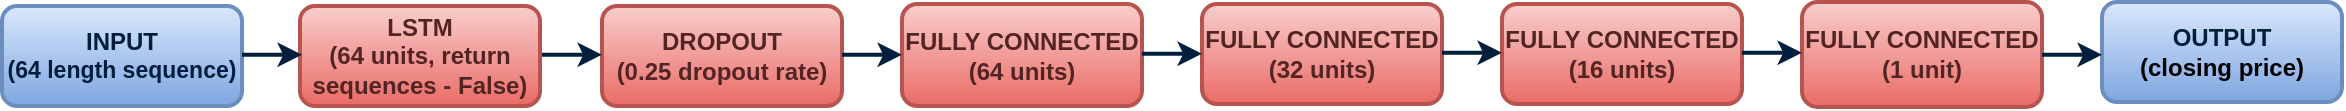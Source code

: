 <mxfile version="14.1.1" type="device"><diagram id="PmmGgkReKl0ZmHGk7xNs" name="Page-1"><mxGraphModel dx="1695" dy="482" grid="1" gridSize="10" guides="1" tooltips="1" connect="1" arrows="1" fold="1" page="1" pageScale="1" pageWidth="827" pageHeight="1169" math="0" shadow="0"><root><mxCell id="0"/><mxCell id="1" parent="0"/><mxCell id="R31XH5bEe92xqBKpl0Gf-3" value="&lt;b&gt;&lt;font color=&quot;#001f3d&quot;&gt;INPUT&lt;br&gt;&lt;font style=&quot;font-size: 11.5px&quot;&gt;(64 length sequence)&lt;/font&gt;&lt;/font&gt;&lt;/b&gt;" style="rounded=1;whiteSpace=wrap;html=1;fillColor=#dae8fc;strokeColor=#6c8ebf;gradientColor=#7ea6e0;strokeWidth=2;" parent="1" vertex="1"><mxGeometry x="-110" y="354" width="120" height="50" as="geometry"/></mxCell><mxCell id="R31XH5bEe92xqBKpl0Gf-9" value="&lt;b&gt;&lt;font color=&quot;#522524&quot;&gt;LSTM&lt;br&gt;(64 units, return sequences - False)&lt;/font&gt;&lt;/b&gt;" style="rounded=1;whiteSpace=wrap;html=1;fillColor=#f8cecc;strokeColor=#b85450;gradientColor=#ea6b66;strokeWidth=2;" parent="1" vertex="1"><mxGeometry x="39" y="354" width="120" height="50" as="geometry"/></mxCell><mxCell id="R31XH5bEe92xqBKpl0Gf-10" value="&lt;font color=&quot;#522524&quot;&gt;&lt;b&gt;DROPOUT&lt;br&gt;(0.25 dropout rate)&lt;/b&gt;&lt;/font&gt;" style="rounded=1;whiteSpace=wrap;html=1;fillColor=#f8cecc;strokeColor=#b85450;gradientColor=#ea6b66;strokeWidth=2;" parent="1" vertex="1"><mxGeometry x="190" y="354" width="120" height="50" as="geometry"/></mxCell><mxCell id="R31XH5bEe92xqBKpl0Gf-11" value="&lt;font color=&quot;#522524&quot;&gt;&lt;b&gt;FULLY CONNECTED&lt;br&gt;(64 units)&lt;/b&gt;&lt;/font&gt;" style="rounded=1;whiteSpace=wrap;html=1;fillColor=#f8cecc;strokeColor=#b85450;gradientColor=#ea6b66;strokeWidth=2;" parent="1" vertex="1"><mxGeometry x="340" y="353" width="120" height="51" as="geometry"/></mxCell><mxCell id="R31XH5bEe92xqBKpl0Gf-16" value="&lt;font color=&quot;#522524&quot;&gt;&lt;b&gt;FULLY CONNECTED&lt;br&gt;(32 units)&lt;/b&gt;&lt;/font&gt;" style="rounded=1;whiteSpace=wrap;html=1;fillColor=#f8cecc;strokeColor=#b85450;gradientColor=#ea6b66;strokeWidth=2;" parent="1" vertex="1"><mxGeometry x="490" y="353" width="120" height="50" as="geometry"/></mxCell><mxCell id="R31XH5bEe92xqBKpl0Gf-17" value="&lt;font color=&quot;#522524&quot;&gt;&lt;b&gt;FULLY CONNECTED&lt;br&gt;(16 units)&lt;/b&gt;&lt;/font&gt;" style="rounded=1;whiteSpace=wrap;html=1;fillColor=#f8cecc;strokeColor=#b85450;gradientColor=#ea6b66;strokeWidth=2;" parent="1" vertex="1"><mxGeometry x="640" y="353" width="120" height="50" as="geometry"/></mxCell><mxCell id="R31XH5bEe92xqBKpl0Gf-18" value="&lt;font color=&quot;#522524&quot;&gt;&lt;b&gt;FULLY CONNECTED&lt;br&gt;(1 unit)&lt;/b&gt;&lt;/font&gt;" style="rounded=1;whiteSpace=wrap;html=1;fillColor=#f8cecc;strokeColor=#b85450;gradientColor=#ea6b66;strokeWidth=2;" parent="1" vertex="1"><mxGeometry x="790" y="352" width="120" height="52.5" as="geometry"/></mxCell><mxCell id="R31XH5bEe92xqBKpl0Gf-19" value="&lt;b&gt;&lt;font color=&quot;#001f3d&quot;&gt;OUTPUT&lt;br&gt;&lt;/font&gt;(closing price)&lt;/b&gt;" style="rounded=1;whiteSpace=wrap;html=1;fillColor=#dae8fc;strokeColor=#6c8ebf;gradientColor=#7ea6e0;strokeWidth=2;" parent="1" vertex="1"><mxGeometry x="940" y="352" width="120" height="50" as="geometry"/></mxCell><mxCell id="R31XH5bEe92xqBKpl0Gf-22" value="" style="endArrow=classic;html=1;strokeWidth=2;strokeColor=#001F3D;" parent="1" edge="1"><mxGeometry width="50" height="50" relative="1" as="geometry"><mxPoint x="10" y="378.41" as="sourcePoint"/><mxPoint x="40" y="378.41" as="targetPoint"/></mxGeometry></mxCell><mxCell id="R31XH5bEe92xqBKpl0Gf-29" value="" style="endArrow=classic;html=1;strokeWidth=2;strokeColor=#001F3D;" parent="1" edge="1"><mxGeometry width="50" height="50" relative="1" as="geometry"><mxPoint x="160" y="378.41" as="sourcePoint"/><mxPoint x="190" y="378.41" as="targetPoint"/></mxGeometry></mxCell><mxCell id="R31XH5bEe92xqBKpl0Gf-30" value="" style="endArrow=classic;html=1;strokeWidth=2;strokeColor=#001F3D;" parent="1" edge="1"><mxGeometry width="50" height="50" relative="1" as="geometry"><mxPoint x="310" y="378.41" as="sourcePoint"/><mxPoint x="340" y="378.41" as="targetPoint"/></mxGeometry></mxCell><mxCell id="R31XH5bEe92xqBKpl0Gf-31" value="" style="endArrow=classic;html=1;strokeWidth=2;strokeColor=#001F3D;" parent="1" edge="1"><mxGeometry width="50" height="50" relative="1" as="geometry"><mxPoint x="460" y="377.91" as="sourcePoint"/><mxPoint x="490" y="377.91" as="targetPoint"/></mxGeometry></mxCell><mxCell id="R31XH5bEe92xqBKpl0Gf-32" value="" style="endArrow=classic;html=1;strokeWidth=2;strokeColor=#001F3D;" parent="1" edge="1"><mxGeometry width="50" height="50" relative="1" as="geometry"><mxPoint x="610" y="377.41" as="sourcePoint"/><mxPoint x="640" y="377.41" as="targetPoint"/></mxGeometry></mxCell><mxCell id="R31XH5bEe92xqBKpl0Gf-33" value="" style="endArrow=classic;html=1;strokeWidth=2;strokeColor=#001F3D;" parent="1" edge="1"><mxGeometry width="50" height="50" relative="1" as="geometry"><mxPoint x="760" y="377.41" as="sourcePoint"/><mxPoint x="790" y="377.41" as="targetPoint"/></mxGeometry></mxCell><mxCell id="R31XH5bEe92xqBKpl0Gf-34" value="" style="endArrow=classic;html=1;strokeWidth=2;strokeColor=#001F3D;" parent="1" edge="1"><mxGeometry width="50" height="50" relative="1" as="geometry"><mxPoint x="910" y="378.41" as="sourcePoint"/><mxPoint x="940" y="378.41" as="targetPoint"/></mxGeometry></mxCell></root></mxGraphModel></diagram></mxfile>